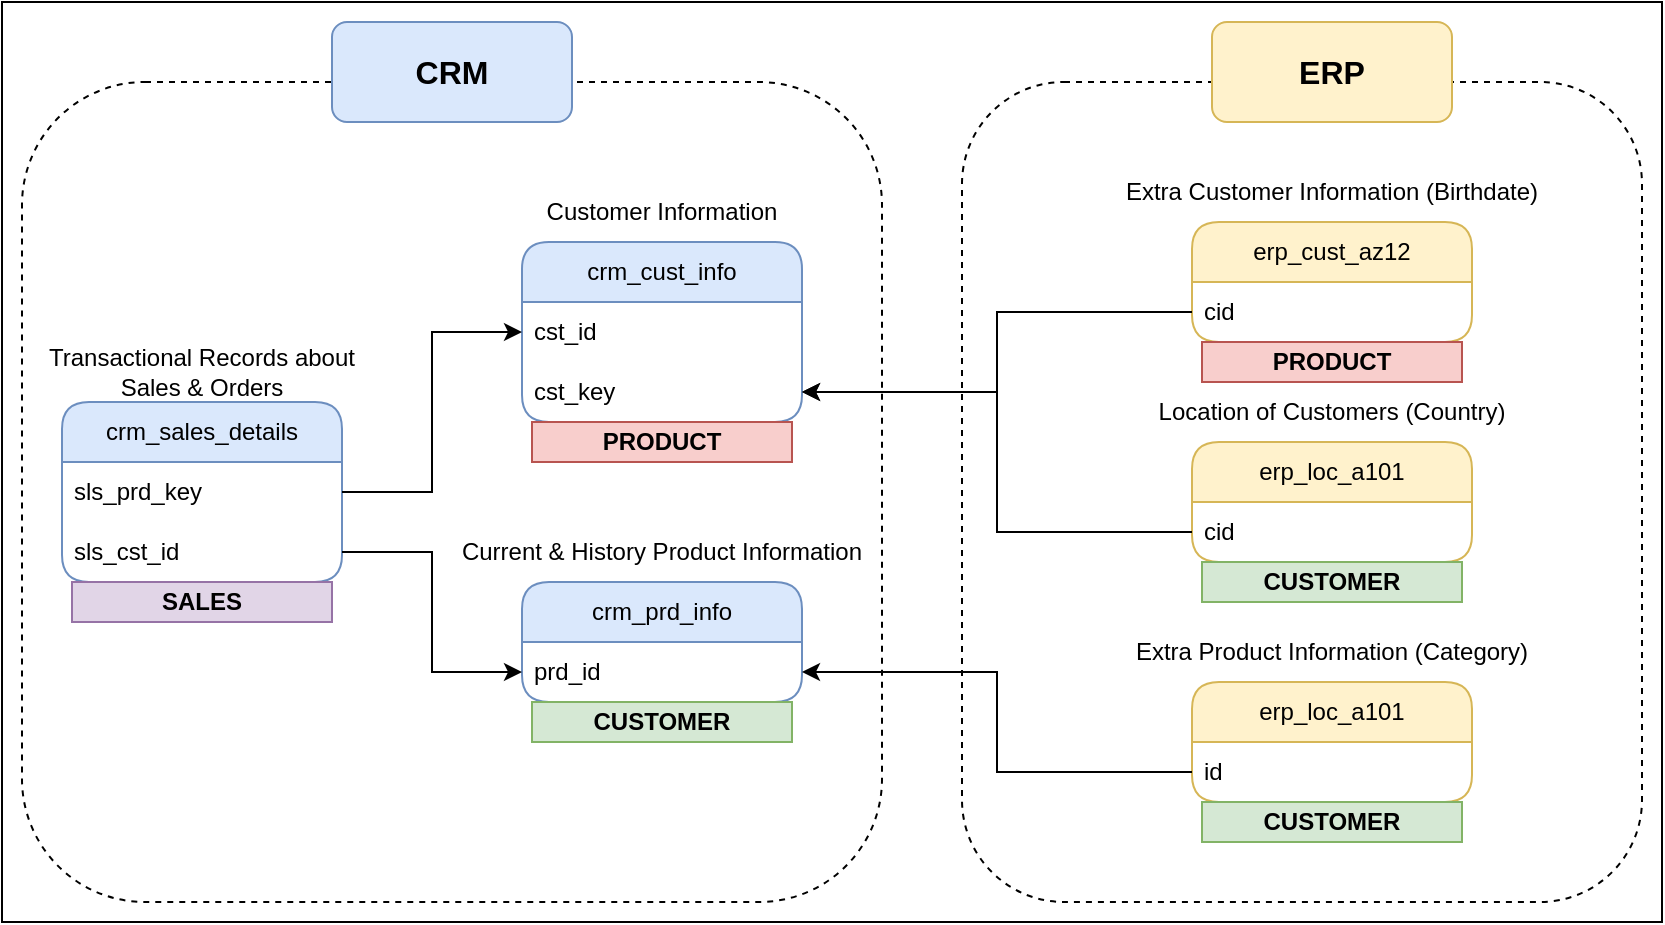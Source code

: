 <mxfile version="28.2.2">
  <diagram name="Page-1" id="84VTwTFMbvxS_um0rrw2">
    <mxGraphModel dx="1042" dy="534" grid="1" gridSize="10" guides="1" tooltips="1" connect="1" arrows="1" fold="1" page="1" pageScale="1" pageWidth="850" pageHeight="1100" math="0" shadow="0">
      <root>
        <mxCell id="0" />
        <mxCell id="1" parent="0" />
        <mxCell id="jGXMUvuL2QEW-NxsFcsd-2" value="" style="rounded=0;whiteSpace=wrap;html=1;" vertex="1" parent="1">
          <mxGeometry x="10" y="340" width="830" height="460" as="geometry" />
        </mxCell>
        <mxCell id="C9O0-p5F_Uf6ovvX-kEa-40" value="" style="rounded=1;whiteSpace=wrap;html=1;dashed=1;fillColor=none;" parent="1" vertex="1">
          <mxGeometry x="20" y="380" width="430" height="410" as="geometry" />
        </mxCell>
        <mxCell id="C9O0-p5F_Uf6ovvX-kEa-1" value="crm_cust_info" style="swimlane;fontStyle=0;childLayout=stackLayout;horizontal=1;startSize=30;horizontalStack=0;resizeParent=1;resizeParentMax=0;resizeLast=0;collapsible=1;marginBottom=0;whiteSpace=wrap;html=1;rounded=1;fillColor=#dae8fc;strokeColor=#6c8ebf;" parent="1" vertex="1">
          <mxGeometry x="270" y="460" width="140" height="90" as="geometry" />
        </mxCell>
        <mxCell id="C9O0-p5F_Uf6ovvX-kEa-2" value="cst_id" style="text;strokeColor=none;fillColor=none;align=left;verticalAlign=middle;spacingLeft=4;spacingRight=4;overflow=hidden;points=[[0,0.5],[1,0.5]];portConstraint=eastwest;rotatable=0;whiteSpace=wrap;html=1;" parent="C9O0-p5F_Uf6ovvX-kEa-1" vertex="1">
          <mxGeometry y="30" width="140" height="30" as="geometry" />
        </mxCell>
        <mxCell id="C9O0-p5F_Uf6ovvX-kEa-27" value="cst_key" style="text;strokeColor=none;fillColor=none;align=left;verticalAlign=middle;spacingLeft=4;spacingRight=4;overflow=hidden;points=[[0,0.5],[1,0.5]];portConstraint=eastwest;rotatable=0;whiteSpace=wrap;html=1;" parent="C9O0-p5F_Uf6ovvX-kEa-1" vertex="1">
          <mxGeometry y="60" width="140" height="30" as="geometry" />
        </mxCell>
        <mxCell id="C9O0-p5F_Uf6ovvX-kEa-5" value="Customer Information" style="text;html=1;align=center;verticalAlign=middle;whiteSpace=wrap;rounded=0;" parent="1" vertex="1">
          <mxGeometry x="280" y="430" width="120" height="30" as="geometry" />
        </mxCell>
        <mxCell id="C9O0-p5F_Uf6ovvX-kEa-42" value="" style="rounded=1;whiteSpace=wrap;html=1;dashed=1;fillColor=none;" parent="1" vertex="1">
          <mxGeometry x="490" y="380" width="340" height="410" as="geometry" />
        </mxCell>
        <mxCell id="C9O0-p5F_Uf6ovvX-kEa-6" value="crm_prd_info" style="swimlane;fontStyle=0;childLayout=stackLayout;horizontal=1;startSize=30;horizontalStack=0;resizeParent=1;resizeParentMax=0;resizeLast=0;collapsible=1;marginBottom=0;whiteSpace=wrap;html=1;rounded=1;fillColor=#dae8fc;strokeColor=#6c8ebf;" parent="1" vertex="1">
          <mxGeometry x="270" y="630" width="140" height="60" as="geometry" />
        </mxCell>
        <mxCell id="C9O0-p5F_Uf6ovvX-kEa-7" value="prd_id" style="text;strokeColor=none;fillColor=none;align=left;verticalAlign=middle;spacingLeft=4;spacingRight=4;overflow=hidden;points=[[0,0.5],[1,0.5]];portConstraint=eastwest;rotatable=0;whiteSpace=wrap;html=1;" parent="C9O0-p5F_Uf6ovvX-kEa-6" vertex="1">
          <mxGeometry y="30" width="140" height="30" as="geometry" />
        </mxCell>
        <mxCell id="C9O0-p5F_Uf6ovvX-kEa-8" value="Current &amp;amp; History Product Information" style="text;html=1;align=center;verticalAlign=middle;whiteSpace=wrap;rounded=0;" parent="1" vertex="1">
          <mxGeometry x="230" y="600" width="220" height="30" as="geometry" />
        </mxCell>
        <mxCell id="C9O0-p5F_Uf6ovvX-kEa-9" value="crm_sales_details" style="swimlane;fontStyle=0;childLayout=stackLayout;horizontal=1;startSize=30;horizontalStack=0;resizeParent=1;resizeParentMax=0;resizeLast=0;collapsible=1;marginBottom=0;whiteSpace=wrap;html=1;rounded=1;fillColor=#dae8fc;strokeColor=#6c8ebf;" parent="1" vertex="1">
          <mxGeometry x="40" y="540" width="140" height="90" as="geometry" />
        </mxCell>
        <mxCell id="C9O0-p5F_Uf6ovvX-kEa-10" value="sls_prd_key" style="text;strokeColor=none;fillColor=none;align=left;verticalAlign=middle;spacingLeft=4;spacingRight=4;overflow=hidden;points=[[0,0.5],[1,0.5]];portConstraint=eastwest;rotatable=0;whiteSpace=wrap;html=1;" parent="C9O0-p5F_Uf6ovvX-kEa-9" vertex="1">
          <mxGeometry y="30" width="140" height="30" as="geometry" />
        </mxCell>
        <mxCell id="C9O0-p5F_Uf6ovvX-kEa-14" value="sls_cst_id" style="text;strokeColor=none;fillColor=none;align=left;verticalAlign=middle;spacingLeft=4;spacingRight=4;overflow=hidden;points=[[0,0.5],[1,0.5]];portConstraint=eastwest;rotatable=0;whiteSpace=wrap;html=1;" parent="C9O0-p5F_Uf6ovvX-kEa-9" vertex="1">
          <mxGeometry y="60" width="140" height="30" as="geometry" />
        </mxCell>
        <mxCell id="C9O0-p5F_Uf6ovvX-kEa-11" value="Transactional Records about Sales &amp;amp; Orders" style="text;html=1;align=center;verticalAlign=middle;whiteSpace=wrap;rounded=0;" parent="1" vertex="1">
          <mxGeometry x="30" y="510" width="160" height="30" as="geometry" />
        </mxCell>
        <mxCell id="C9O0-p5F_Uf6ovvX-kEa-22" value="erp_cust_az12" style="swimlane;fontStyle=0;childLayout=stackLayout;horizontal=1;startSize=30;horizontalStack=0;resizeParent=1;resizeParentMax=0;resizeLast=0;collapsible=1;marginBottom=0;whiteSpace=wrap;html=1;rounded=1;fillColor=#fff2cc;strokeColor=#d6b656;" parent="1" vertex="1">
          <mxGeometry x="605" y="450" width="140" height="60" as="geometry" />
        </mxCell>
        <mxCell id="C9O0-p5F_Uf6ovvX-kEa-23" value="cid" style="text;strokeColor=none;fillColor=none;align=left;verticalAlign=middle;spacingLeft=4;spacingRight=4;overflow=hidden;points=[[0,0.5],[1,0.5]];portConstraint=eastwest;rotatable=0;whiteSpace=wrap;html=1;" parent="C9O0-p5F_Uf6ovvX-kEa-22" vertex="1">
          <mxGeometry y="30" width="140" height="30" as="geometry" />
        </mxCell>
        <mxCell id="C9O0-p5F_Uf6ovvX-kEa-24" value="Extra Customer Information (Birthdate)" style="text;html=1;align=center;verticalAlign=middle;whiteSpace=wrap;rounded=0;" parent="1" vertex="1">
          <mxGeometry x="570" y="420" width="210" height="30" as="geometry" />
        </mxCell>
        <mxCell id="C9O0-p5F_Uf6ovvX-kEa-29" style="edgeStyle=orthogonalEdgeStyle;rounded=0;orthogonalLoop=1;jettySize=auto;html=1;exitX=1;exitY=0.5;exitDx=0;exitDy=0;" parent="1" source="C9O0-p5F_Uf6ovvX-kEa-14" target="C9O0-p5F_Uf6ovvX-kEa-7" edge="1">
          <mxGeometry relative="1" as="geometry" />
        </mxCell>
        <mxCell id="C9O0-p5F_Uf6ovvX-kEa-30" style="edgeStyle=orthogonalEdgeStyle;rounded=0;orthogonalLoop=1;jettySize=auto;html=1;" parent="1" source="C9O0-p5F_Uf6ovvX-kEa-10" target="C9O0-p5F_Uf6ovvX-kEa-2" edge="1">
          <mxGeometry relative="1" as="geometry" />
        </mxCell>
        <mxCell id="C9O0-p5F_Uf6ovvX-kEa-31" style="edgeStyle=orthogonalEdgeStyle;rounded=0;orthogonalLoop=1;jettySize=auto;html=1;entryX=1;entryY=0.5;entryDx=0;entryDy=0;" parent="1" source="C9O0-p5F_Uf6ovvX-kEa-23" target="C9O0-p5F_Uf6ovvX-kEa-27" edge="1">
          <mxGeometry relative="1" as="geometry" />
        </mxCell>
        <mxCell id="C9O0-p5F_Uf6ovvX-kEa-32" value="erp_loc_a101" style="swimlane;fontStyle=0;childLayout=stackLayout;horizontal=1;startSize=30;horizontalStack=0;resizeParent=1;resizeParentMax=0;resizeLast=0;collapsible=1;marginBottom=0;whiteSpace=wrap;html=1;rounded=1;fillColor=#fff2cc;strokeColor=#d6b656;" parent="1" vertex="1">
          <mxGeometry x="605" y="560" width="140" height="60" as="geometry" />
        </mxCell>
        <mxCell id="C9O0-p5F_Uf6ovvX-kEa-33" value="cid" style="text;strokeColor=none;fillColor=none;align=left;verticalAlign=middle;spacingLeft=4;spacingRight=4;overflow=hidden;points=[[0,0.5],[1,0.5]];portConstraint=eastwest;rotatable=0;whiteSpace=wrap;html=1;" parent="C9O0-p5F_Uf6ovvX-kEa-32" vertex="1">
          <mxGeometry y="30" width="140" height="30" as="geometry" />
        </mxCell>
        <mxCell id="C9O0-p5F_Uf6ovvX-kEa-34" value="Location of Customers (Country)" style="text;html=1;align=center;verticalAlign=middle;whiteSpace=wrap;rounded=0;" parent="1" vertex="1">
          <mxGeometry x="570" y="530" width="210" height="30" as="geometry" />
        </mxCell>
        <mxCell id="C9O0-p5F_Uf6ovvX-kEa-35" style="edgeStyle=orthogonalEdgeStyle;rounded=0;orthogonalLoop=1;jettySize=auto;html=1;" parent="1" source="C9O0-p5F_Uf6ovvX-kEa-33" target="C9O0-p5F_Uf6ovvX-kEa-27" edge="1">
          <mxGeometry relative="1" as="geometry" />
        </mxCell>
        <mxCell id="C9O0-p5F_Uf6ovvX-kEa-36" value="erp_loc_a101" style="swimlane;fontStyle=0;childLayout=stackLayout;horizontal=1;startSize=30;horizontalStack=0;resizeParent=1;resizeParentMax=0;resizeLast=0;collapsible=1;marginBottom=0;whiteSpace=wrap;html=1;rounded=1;fillColor=#fff2cc;strokeColor=#d6b656;" parent="1" vertex="1">
          <mxGeometry x="605" y="680" width="140" height="60" as="geometry" />
        </mxCell>
        <mxCell id="C9O0-p5F_Uf6ovvX-kEa-37" value="id" style="text;strokeColor=none;fillColor=none;align=left;verticalAlign=middle;spacingLeft=4;spacingRight=4;overflow=hidden;points=[[0,0.5],[1,0.5]];portConstraint=eastwest;rotatable=0;whiteSpace=wrap;html=1;" parent="C9O0-p5F_Uf6ovvX-kEa-36" vertex="1">
          <mxGeometry y="30" width="140" height="30" as="geometry" />
        </mxCell>
        <mxCell id="C9O0-p5F_Uf6ovvX-kEa-38" value="Extra Product Information (Category)" style="text;html=1;align=center;verticalAlign=middle;whiteSpace=wrap;rounded=0;" parent="1" vertex="1">
          <mxGeometry x="570" y="650" width="210" height="30" as="geometry" />
        </mxCell>
        <mxCell id="C9O0-p5F_Uf6ovvX-kEa-39" style="edgeStyle=orthogonalEdgeStyle;rounded=0;orthogonalLoop=1;jettySize=auto;html=1;" parent="1" source="C9O0-p5F_Uf6ovvX-kEa-37" target="C9O0-p5F_Uf6ovvX-kEa-7" edge="1">
          <mxGeometry relative="1" as="geometry" />
        </mxCell>
        <mxCell id="C9O0-p5F_Uf6ovvX-kEa-43" value="&lt;font style=&quot;font-size: 16px;&quot;&gt;&lt;b&gt;CRM&lt;/b&gt;&lt;/font&gt;" style="rounded=1;whiteSpace=wrap;html=1;fillColor=#dae8fc;strokeColor=#6c8ebf;" parent="1" vertex="1">
          <mxGeometry x="175" y="350" width="120" height="50" as="geometry" />
        </mxCell>
        <mxCell id="C9O0-p5F_Uf6ovvX-kEa-44" value="&lt;font style=&quot;font-size: 16px;&quot;&gt;&lt;b&gt;ERP&lt;/b&gt;&lt;/font&gt;" style="rounded=1;whiteSpace=wrap;html=1;fillColor=#fff2cc;strokeColor=#d6b656;" parent="1" vertex="1">
          <mxGeometry x="615" y="350" width="120" height="50" as="geometry" />
        </mxCell>
        <mxCell id="sMYyF1BqPzmNRJ_Rx-Lc-2" value="&lt;b&gt;PRODUCT&lt;/b&gt;" style="rounded=0;whiteSpace=wrap;html=1;fillColor=#f8cecc;strokeColor=#b85450;" parent="1" vertex="1">
          <mxGeometry x="275" y="550" width="130" height="20" as="geometry" />
        </mxCell>
        <mxCell id="sMYyF1BqPzmNRJ_Rx-Lc-3" value="&lt;b&gt;PRODUCT&lt;/b&gt;" style="rounded=0;whiteSpace=wrap;html=1;fillColor=#f8cecc;strokeColor=#b85450;" parent="1" vertex="1">
          <mxGeometry x="610" y="510" width="130" height="20" as="geometry" />
        </mxCell>
        <mxCell id="sMYyF1BqPzmNRJ_Rx-Lc-4" value="&lt;b&gt;CUSTOMER&lt;/b&gt;" style="rounded=0;whiteSpace=wrap;html=1;fillColor=#d5e8d4;strokeColor=#82b366;" parent="1" vertex="1">
          <mxGeometry x="275" y="690" width="130" height="20" as="geometry" />
        </mxCell>
        <mxCell id="sMYyF1BqPzmNRJ_Rx-Lc-5" value="&lt;b&gt;CUSTOMER&lt;/b&gt;" style="rounded=0;whiteSpace=wrap;html=1;fillColor=#d5e8d4;strokeColor=#82b366;" parent="1" vertex="1">
          <mxGeometry x="610" y="620" width="130" height="20" as="geometry" />
        </mxCell>
        <mxCell id="sMYyF1BqPzmNRJ_Rx-Lc-6" value="&lt;b&gt;CUSTOMER&lt;/b&gt;" style="rounded=0;whiteSpace=wrap;html=1;fillColor=#d5e8d4;strokeColor=#82b366;" parent="1" vertex="1">
          <mxGeometry x="610" y="740" width="130" height="20" as="geometry" />
        </mxCell>
        <mxCell id="sMYyF1BqPzmNRJ_Rx-Lc-7" value="&lt;b&gt;SALES&lt;/b&gt;" style="rounded=0;whiteSpace=wrap;html=1;fillColor=#e1d5e7;strokeColor=#9673a6;" parent="1" vertex="1">
          <mxGeometry x="45" y="630" width="130" height="20" as="geometry" />
        </mxCell>
      </root>
    </mxGraphModel>
  </diagram>
</mxfile>
